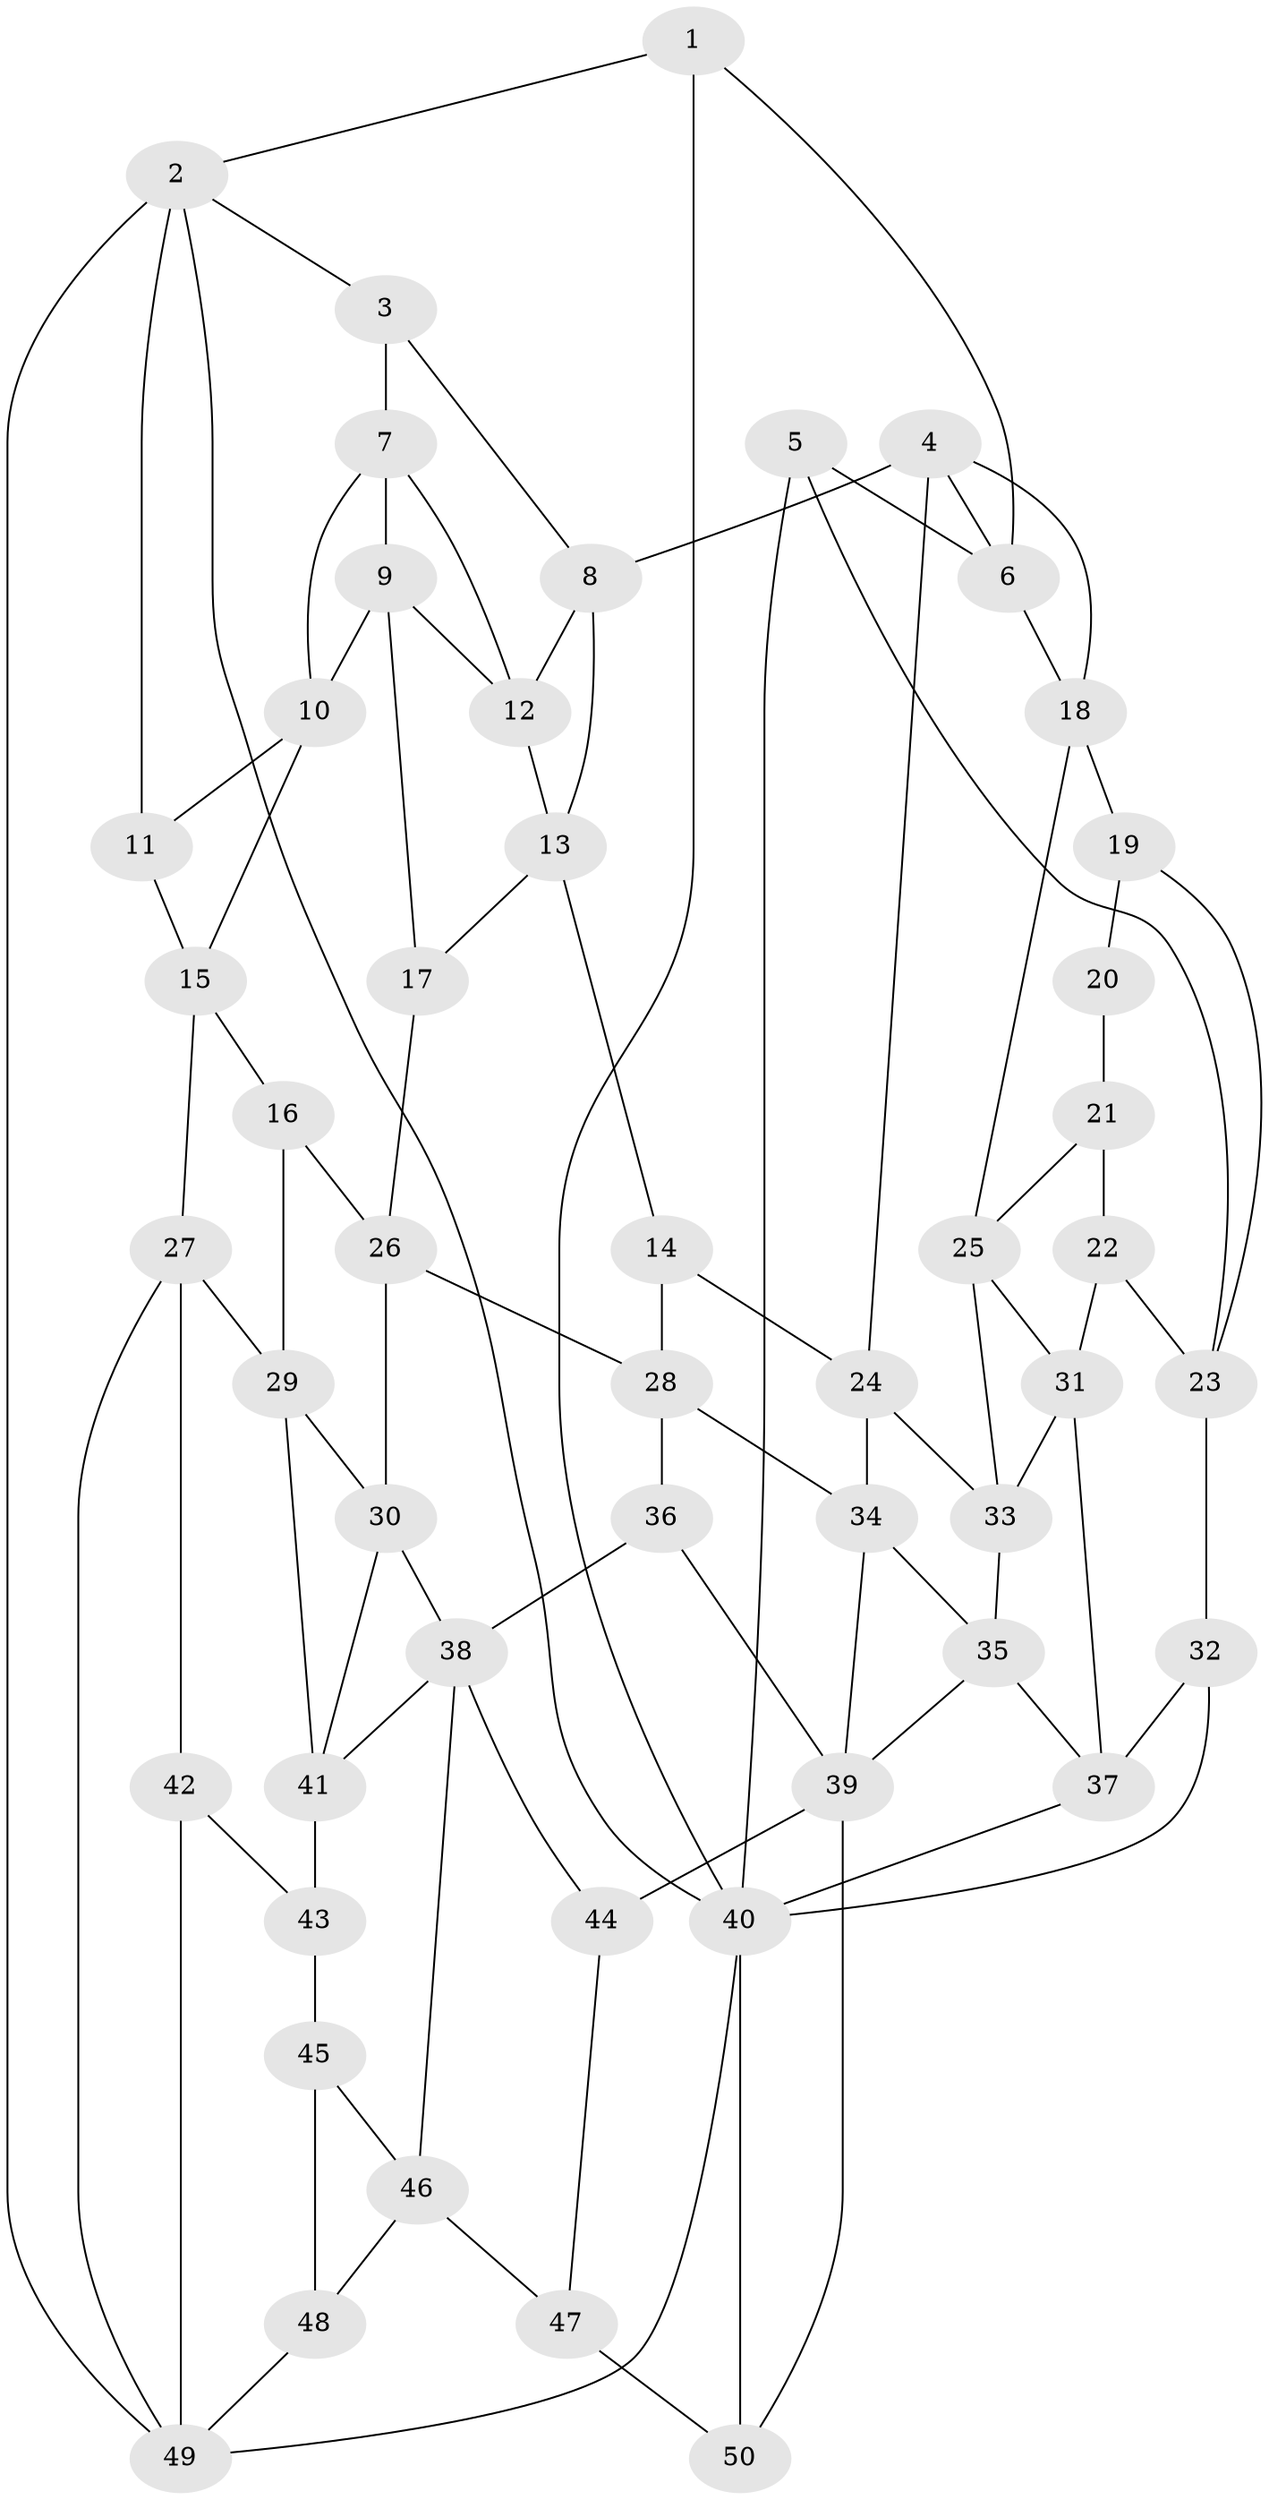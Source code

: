 // original degree distribution, {3: 0.02, 6: 0.23, 5: 0.5, 4: 0.25}
// Generated by graph-tools (version 1.1) at 2025/27/03/09/25 03:27:08]
// undirected, 50 vertices, 93 edges
graph export_dot {
graph [start="1"]
  node [color=gray90,style=filled];
  1;
  2;
  3;
  4;
  5;
  6;
  7;
  8;
  9;
  10;
  11;
  12;
  13;
  14;
  15;
  16;
  17;
  18;
  19;
  20;
  21;
  22;
  23;
  24;
  25;
  26;
  27;
  28;
  29;
  30;
  31;
  32;
  33;
  34;
  35;
  36;
  37;
  38;
  39;
  40;
  41;
  42;
  43;
  44;
  45;
  46;
  47;
  48;
  49;
  50;
  1 -- 2 [weight=1.0];
  1 -- 6 [weight=1.0];
  1 -- 40 [weight=1.0];
  2 -- 3 [weight=1.0];
  2 -- 11 [weight=2.0];
  2 -- 40 [weight=1.0];
  2 -- 49 [weight=1.0];
  3 -- 7 [weight=1.0];
  3 -- 8 [weight=1.0];
  4 -- 6 [weight=1.0];
  4 -- 8 [weight=1.0];
  4 -- 18 [weight=1.0];
  4 -- 24 [weight=1.0];
  5 -- 6 [weight=1.0];
  5 -- 23 [weight=1.0];
  5 -- 40 [weight=1.0];
  6 -- 18 [weight=1.0];
  7 -- 9 [weight=1.0];
  7 -- 10 [weight=1.0];
  7 -- 12 [weight=1.0];
  8 -- 12 [weight=1.0];
  8 -- 13 [weight=1.0];
  9 -- 10 [weight=1.0];
  9 -- 12 [weight=1.0];
  9 -- 17 [weight=1.0];
  10 -- 11 [weight=1.0];
  10 -- 15 [weight=1.0];
  11 -- 15 [weight=1.0];
  12 -- 13 [weight=1.0];
  13 -- 14 [weight=1.0];
  13 -- 17 [weight=1.0];
  14 -- 24 [weight=1.0];
  14 -- 28 [weight=1.0];
  15 -- 16 [weight=1.0];
  15 -- 27 [weight=1.0];
  16 -- 26 [weight=1.0];
  16 -- 29 [weight=1.0];
  17 -- 26 [weight=1.0];
  18 -- 19 [weight=1.0];
  18 -- 25 [weight=1.0];
  19 -- 20 [weight=2.0];
  19 -- 23 [weight=1.0];
  20 -- 21 [weight=2.0];
  21 -- 22 [weight=1.0];
  21 -- 25 [weight=1.0];
  22 -- 23 [weight=1.0];
  22 -- 31 [weight=1.0];
  23 -- 32 [weight=1.0];
  24 -- 33 [weight=1.0];
  24 -- 34 [weight=1.0];
  25 -- 31 [weight=1.0];
  25 -- 33 [weight=1.0];
  26 -- 28 [weight=1.0];
  26 -- 30 [weight=1.0];
  27 -- 29 [weight=1.0];
  27 -- 42 [weight=1.0];
  27 -- 49 [weight=1.0];
  28 -- 34 [weight=1.0];
  28 -- 36 [weight=1.0];
  29 -- 30 [weight=1.0];
  29 -- 41 [weight=1.0];
  30 -- 38 [weight=1.0];
  30 -- 41 [weight=1.0];
  31 -- 33 [weight=1.0];
  31 -- 37 [weight=1.0];
  32 -- 37 [weight=2.0];
  32 -- 40 [weight=1.0];
  33 -- 35 [weight=1.0];
  34 -- 35 [weight=1.0];
  34 -- 39 [weight=1.0];
  35 -- 37 [weight=1.0];
  35 -- 39 [weight=1.0];
  36 -- 38 [weight=2.0];
  36 -- 39 [weight=1.0];
  37 -- 40 [weight=1.0];
  38 -- 41 [weight=1.0];
  38 -- 44 [weight=1.0];
  38 -- 46 [weight=1.0];
  39 -- 44 [weight=2.0];
  39 -- 50 [weight=1.0];
  40 -- 49 [weight=1.0];
  40 -- 50 [weight=2.0];
  41 -- 43 [weight=1.0];
  42 -- 43 [weight=1.0];
  42 -- 49 [weight=1.0];
  43 -- 45 [weight=2.0];
  44 -- 47 [weight=1.0];
  45 -- 46 [weight=1.0];
  45 -- 48 [weight=1.0];
  46 -- 47 [weight=1.0];
  46 -- 48 [weight=1.0];
  47 -- 50 [weight=1.0];
  48 -- 49 [weight=1.0];
}
